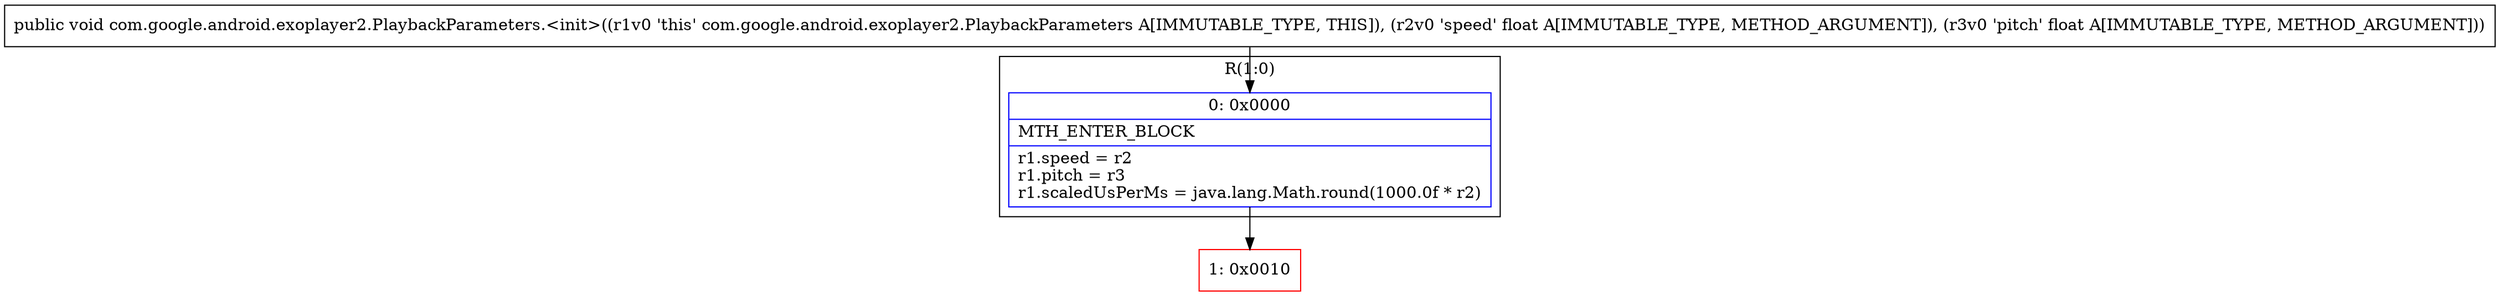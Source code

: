 digraph "CFG forcom.google.android.exoplayer2.PlaybackParameters.\<init\>(FF)V" {
subgraph cluster_Region_2110622957 {
label = "R(1:0)";
node [shape=record,color=blue];
Node_0 [shape=record,label="{0\:\ 0x0000|MTH_ENTER_BLOCK\l|r1.speed = r2\lr1.pitch = r3\lr1.scaledUsPerMs = java.lang.Math.round(1000.0f * r2)\l}"];
}
Node_1 [shape=record,color=red,label="{1\:\ 0x0010}"];
MethodNode[shape=record,label="{public void com.google.android.exoplayer2.PlaybackParameters.\<init\>((r1v0 'this' com.google.android.exoplayer2.PlaybackParameters A[IMMUTABLE_TYPE, THIS]), (r2v0 'speed' float A[IMMUTABLE_TYPE, METHOD_ARGUMENT]), (r3v0 'pitch' float A[IMMUTABLE_TYPE, METHOD_ARGUMENT])) }"];
MethodNode -> Node_0;
Node_0 -> Node_1;
}

